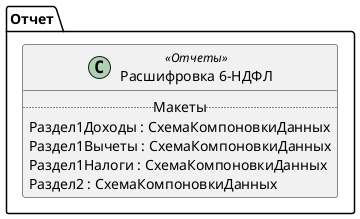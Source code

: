 ﻿@startuml Расшифровка6НДФЛ
'!include templates.wsd
'..\include templates.wsd
class Отчет.Расшифровка6НДФЛ as "Расшифровка 6-НДФЛ" <<Отчеты>>
{
..Макеты..
Раздел1Доходы : СхемаКомпоновкиДанных
Раздел1Вычеты : СхемаКомпоновкиДанных
Раздел1Налоги : СхемаКомпоновкиДанных
Раздел2 : СхемаКомпоновкиДанных
}
@enduml
